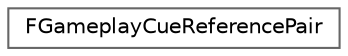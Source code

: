 digraph "Graphical Class Hierarchy"
{
 // INTERACTIVE_SVG=YES
 // LATEX_PDF_SIZE
  bgcolor="transparent";
  edge [fontname=Helvetica,fontsize=10,labelfontname=Helvetica,labelfontsize=10];
  node [fontname=Helvetica,fontsize=10,shape=box,height=0.2,width=0.4];
  rankdir="LR";
  Node0 [id="Node000000",label="FGameplayCueReferencePair",height=0.2,width=0.4,color="grey40", fillcolor="white", style="filled",URL="$da/d60/structFGameplayCueReferencePair.html",tooltip=" "];
}
